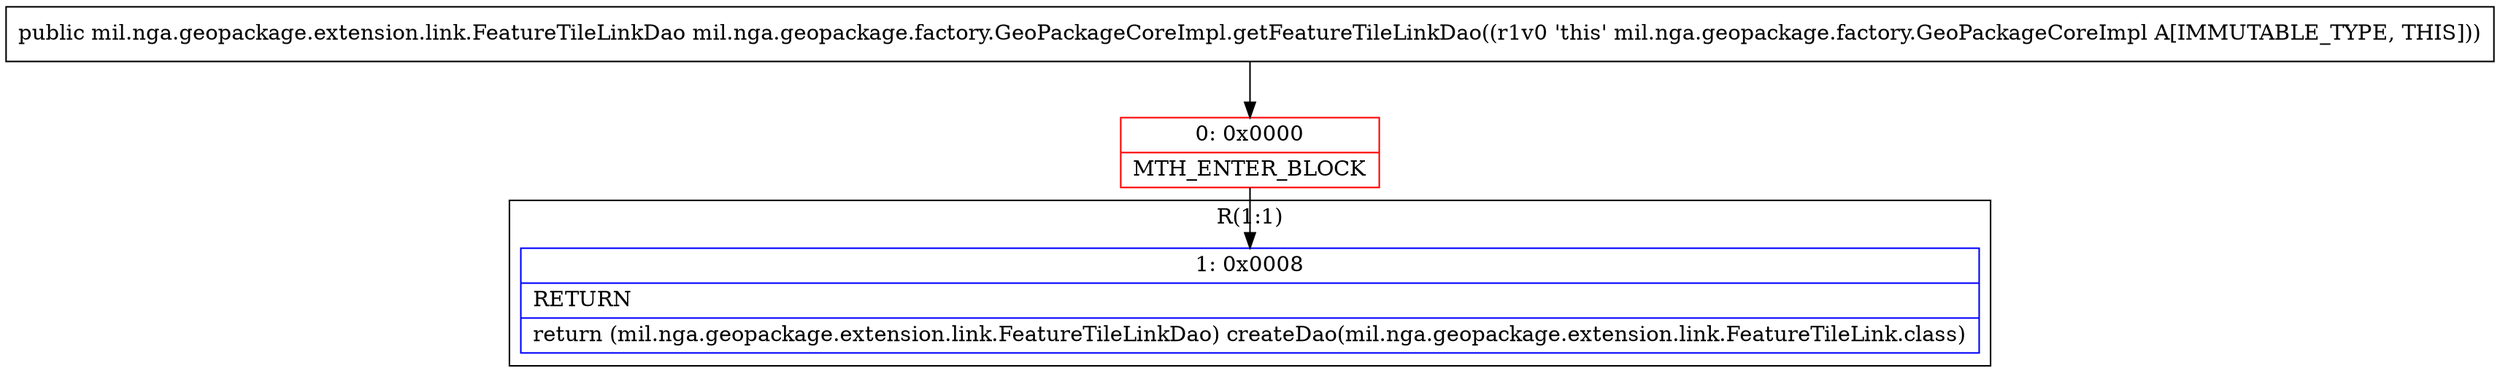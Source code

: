 digraph "CFG formil.nga.geopackage.factory.GeoPackageCoreImpl.getFeatureTileLinkDao()Lmil\/nga\/geopackage\/extension\/link\/FeatureTileLinkDao;" {
subgraph cluster_Region_1075444785 {
label = "R(1:1)";
node [shape=record,color=blue];
Node_1 [shape=record,label="{1\:\ 0x0008|RETURN\l|return (mil.nga.geopackage.extension.link.FeatureTileLinkDao) createDao(mil.nga.geopackage.extension.link.FeatureTileLink.class)\l}"];
}
Node_0 [shape=record,color=red,label="{0\:\ 0x0000|MTH_ENTER_BLOCK\l}"];
MethodNode[shape=record,label="{public mil.nga.geopackage.extension.link.FeatureTileLinkDao mil.nga.geopackage.factory.GeoPackageCoreImpl.getFeatureTileLinkDao((r1v0 'this' mil.nga.geopackage.factory.GeoPackageCoreImpl A[IMMUTABLE_TYPE, THIS])) }"];
MethodNode -> Node_0;
Node_0 -> Node_1;
}

